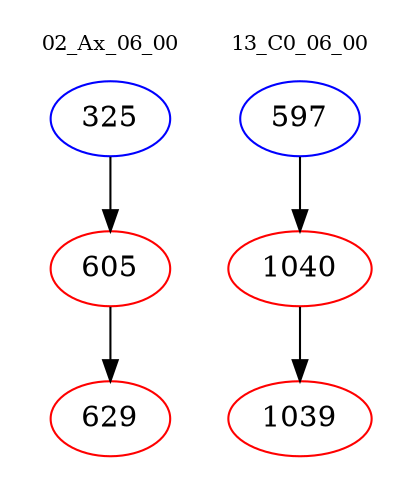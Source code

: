 digraph{
subgraph cluster_0 {
color = white
label = "02_Ax_06_00";
fontsize=10;
T0_325 [label="325", color="blue"]
T0_325 -> T0_605 [color="black"]
T0_605 [label="605", color="red"]
T0_605 -> T0_629 [color="black"]
T0_629 [label="629", color="red"]
}
subgraph cluster_1 {
color = white
label = "13_C0_06_00";
fontsize=10;
T1_597 [label="597", color="blue"]
T1_597 -> T1_1040 [color="black"]
T1_1040 [label="1040", color="red"]
T1_1040 -> T1_1039 [color="black"]
T1_1039 [label="1039", color="red"]
}
}
